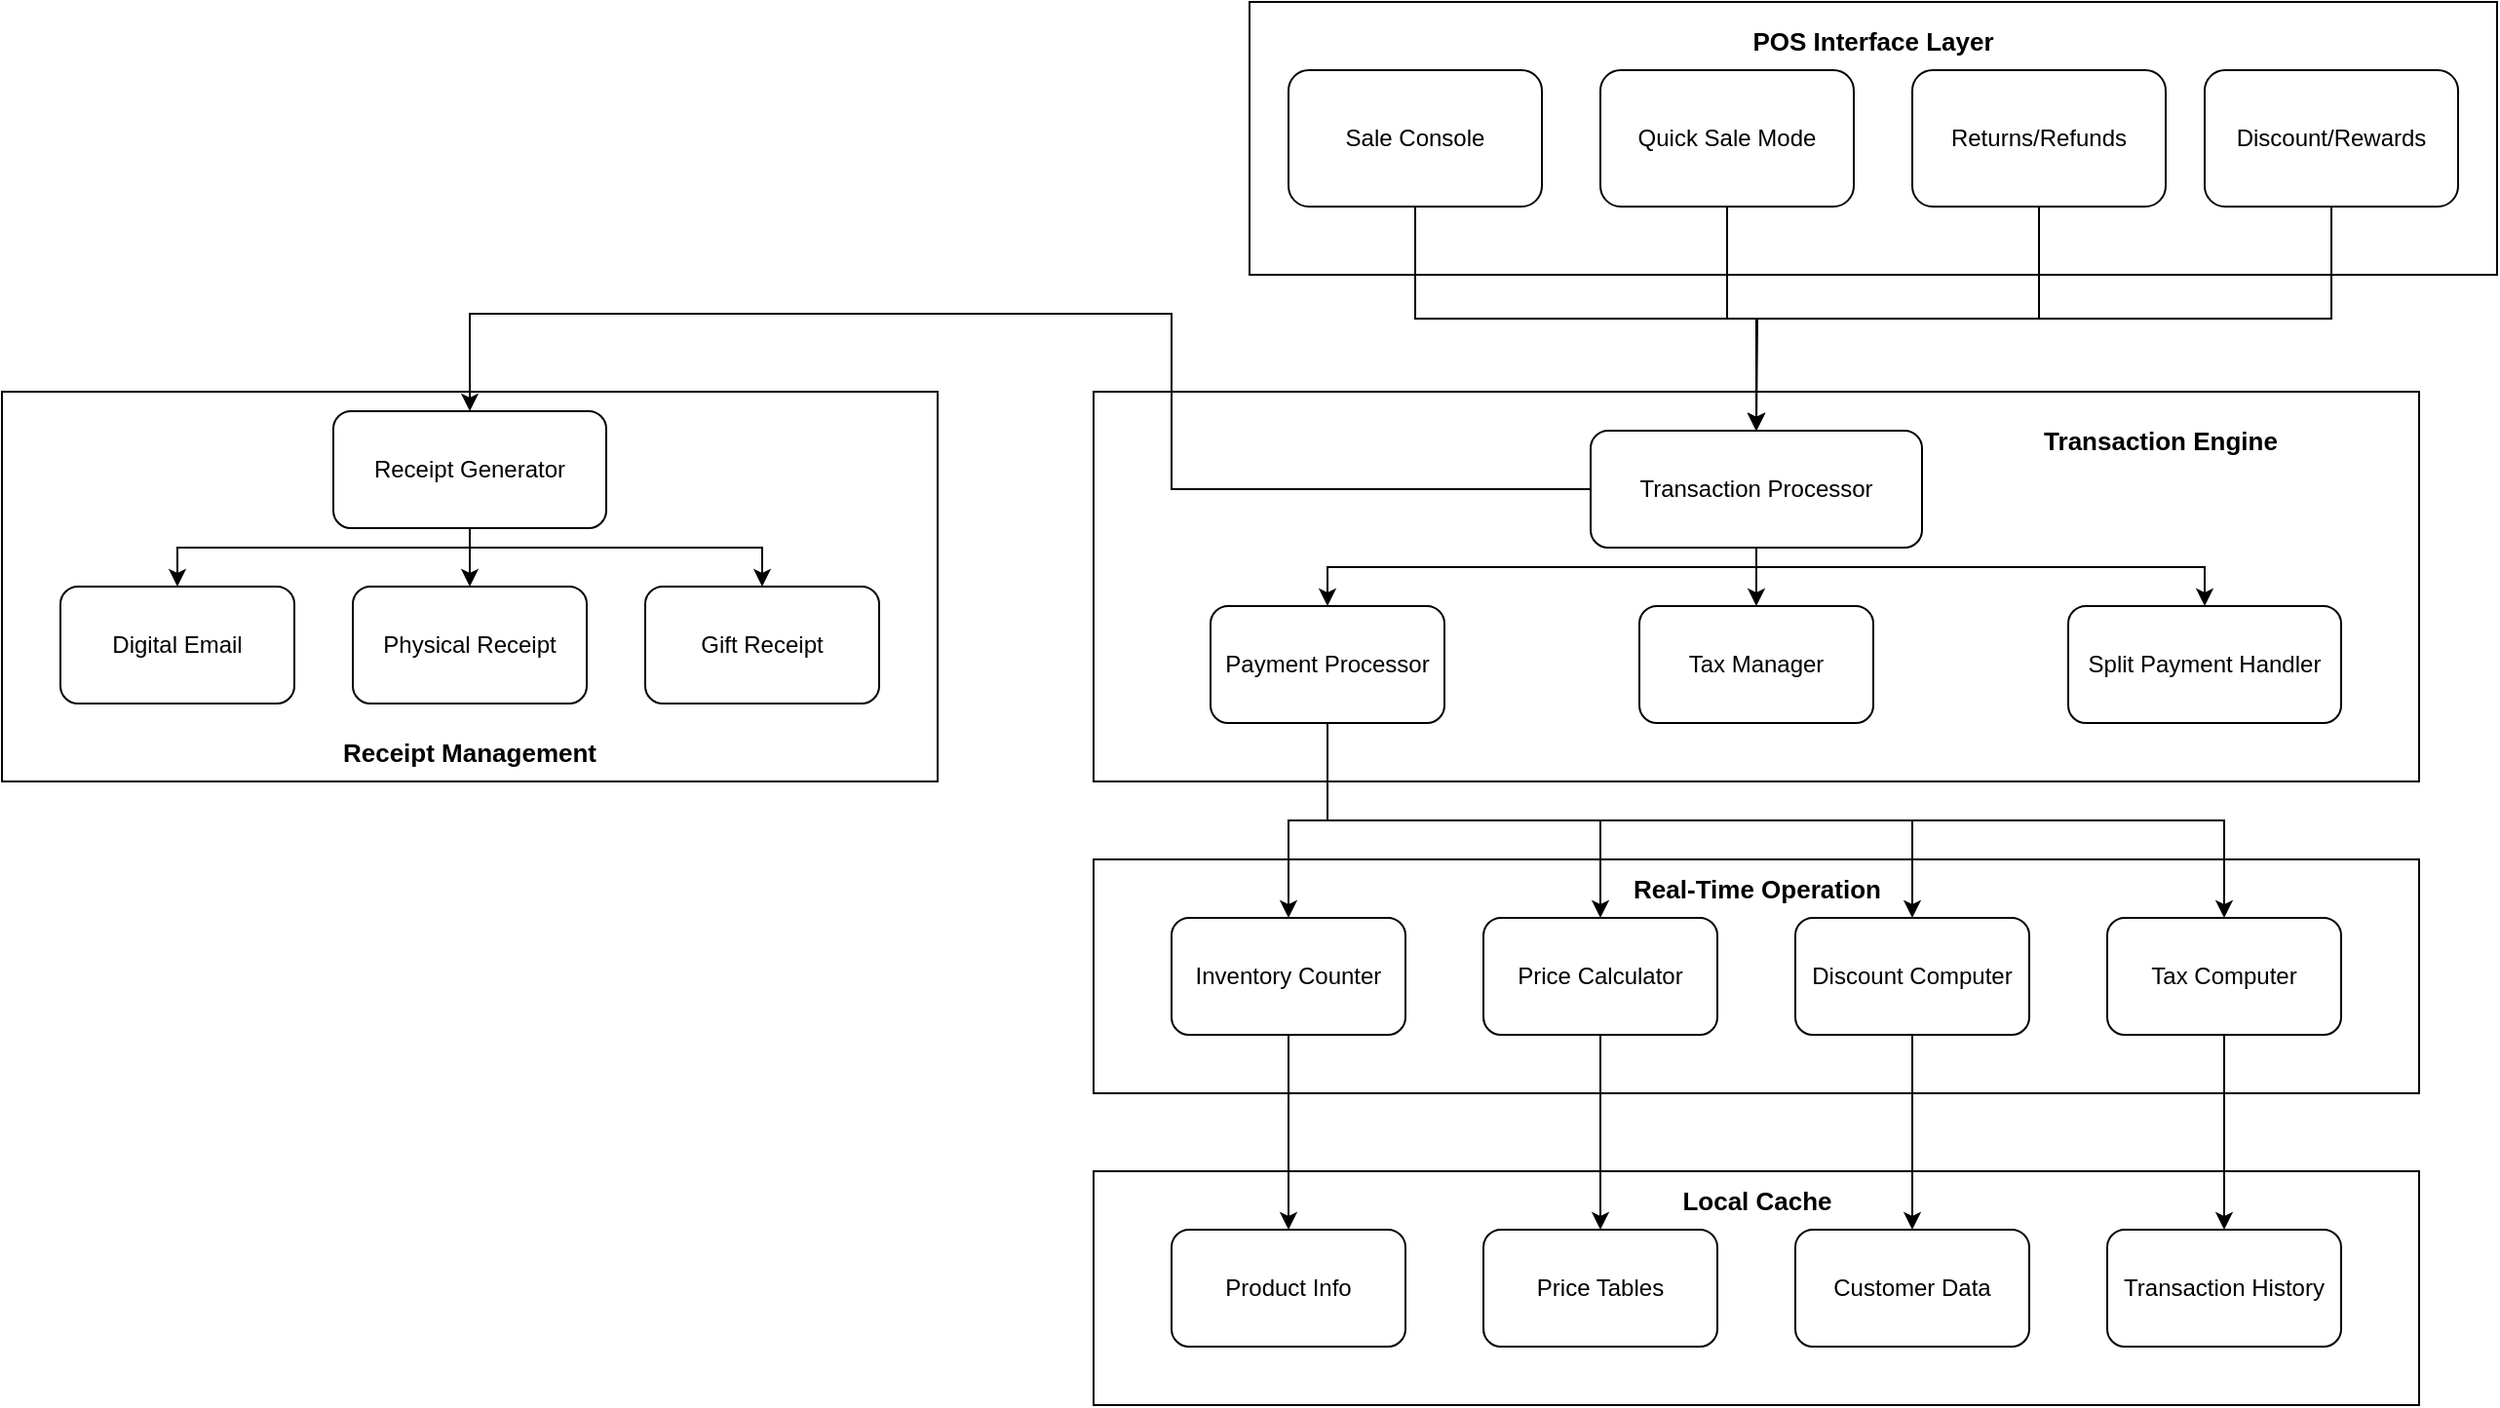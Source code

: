 <mxfile version="25.0.3">
  <diagram name="Page-1" id="lg15ASVOXkxG5HCrXa5D">
    <mxGraphModel dx="2032" dy="683" grid="1" gridSize="10" guides="1" tooltips="1" connect="1" arrows="1" fold="1" page="1" pageScale="1" pageWidth="850" pageHeight="1100" math="0" shadow="0">
      <root>
        <mxCell id="0" />
        <mxCell id="1" parent="0" />
        <mxCell id="Elm8jRyA7gBIBVSizPYm-1" value="" style="rounded=0;whiteSpace=wrap;html=1;" vertex="1" parent="1">
          <mxGeometry x="200" y="40" width="640" height="140" as="geometry" />
        </mxCell>
        <mxCell id="Elm8jRyA7gBIBVSizPYm-2" value="Sale Console" style="rounded=1;whiteSpace=wrap;html=1;" vertex="1" parent="1">
          <mxGeometry x="220" y="75" width="130" height="70" as="geometry" />
        </mxCell>
        <mxCell id="Elm8jRyA7gBIBVSizPYm-6" value="Quick Sale Mode" style="rounded=1;whiteSpace=wrap;html=1;" vertex="1" parent="1">
          <mxGeometry x="380" y="75" width="130" height="70" as="geometry" />
        </mxCell>
        <mxCell id="Elm8jRyA7gBIBVSizPYm-7" value="Returns/Refunds" style="rounded=1;whiteSpace=wrap;html=1;" vertex="1" parent="1">
          <mxGeometry x="540" y="75" width="130" height="70" as="geometry" />
        </mxCell>
        <mxCell id="Elm8jRyA7gBIBVSizPYm-8" value="Discount/Rewards" style="rounded=1;whiteSpace=wrap;html=1;" vertex="1" parent="1">
          <mxGeometry x="690" y="75" width="130" height="70" as="geometry" />
        </mxCell>
        <mxCell id="Elm8jRyA7gBIBVSizPYm-9" value="" style="rounded=0;whiteSpace=wrap;html=1;" vertex="1" parent="1">
          <mxGeometry x="120" y="240" width="680" height="200" as="geometry" />
        </mxCell>
        <mxCell id="Elm8jRyA7gBIBVSizPYm-10" value="POS Interface Layer" style="text;html=1;align=center;verticalAlign=middle;whiteSpace=wrap;rounded=0;fontStyle=1;fontSize=13;" vertex="1" parent="1">
          <mxGeometry x="445" y="45" width="150" height="30" as="geometry" />
        </mxCell>
        <mxCell id="Elm8jRyA7gBIBVSizPYm-32" style="edgeStyle=orthogonalEdgeStyle;rounded=0;orthogonalLoop=1;jettySize=auto;html=1;exitX=0.5;exitY=1;exitDx=0;exitDy=0;entryX=0.5;entryY=0;entryDx=0;entryDy=0;" edge="1" parent="1" source="Elm8jRyA7gBIBVSizPYm-11" target="Elm8jRyA7gBIBVSizPYm-12">
          <mxGeometry relative="1" as="geometry">
            <Array as="points">
              <mxPoint x="460" y="330" />
              <mxPoint x="240" y="330" />
            </Array>
          </mxGeometry>
        </mxCell>
        <mxCell id="Elm8jRyA7gBIBVSizPYm-33" style="edgeStyle=orthogonalEdgeStyle;rounded=0;orthogonalLoop=1;jettySize=auto;html=1;exitX=0.5;exitY=1;exitDx=0;exitDy=0;entryX=0.5;entryY=0;entryDx=0;entryDy=0;" edge="1" parent="1" source="Elm8jRyA7gBIBVSizPYm-11" target="Elm8jRyA7gBIBVSizPYm-14">
          <mxGeometry relative="1" as="geometry">
            <Array as="points">
              <mxPoint x="460" y="330" />
              <mxPoint x="690" y="330" />
            </Array>
          </mxGeometry>
        </mxCell>
        <mxCell id="Elm8jRyA7gBIBVSizPYm-34" style="edgeStyle=orthogonalEdgeStyle;rounded=0;orthogonalLoop=1;jettySize=auto;html=1;exitX=0.5;exitY=1;exitDx=0;exitDy=0;entryX=0.5;entryY=0;entryDx=0;entryDy=0;" edge="1" parent="1" source="Elm8jRyA7gBIBVSizPYm-11" target="Elm8jRyA7gBIBVSizPYm-13">
          <mxGeometry relative="1" as="geometry" />
        </mxCell>
        <mxCell id="Elm8jRyA7gBIBVSizPYm-11" value="Transaction Processor" style="rounded=1;whiteSpace=wrap;html=1;" vertex="1" parent="1">
          <mxGeometry x="375" y="260" width="170" height="60" as="geometry" />
        </mxCell>
        <mxCell id="Elm8jRyA7gBIBVSizPYm-12" value="Payment Processor" style="rounded=1;whiteSpace=wrap;html=1;" vertex="1" parent="1">
          <mxGeometry x="180" y="350" width="120" height="60" as="geometry" />
        </mxCell>
        <mxCell id="Elm8jRyA7gBIBVSizPYm-13" value="Tax Manager" style="rounded=1;whiteSpace=wrap;html=1;" vertex="1" parent="1">
          <mxGeometry x="400" y="350" width="120" height="60" as="geometry" />
        </mxCell>
        <mxCell id="Elm8jRyA7gBIBVSizPYm-14" value="Split Payment Handler" style="rounded=1;whiteSpace=wrap;html=1;" vertex="1" parent="1">
          <mxGeometry x="620" y="350" width="140" height="60" as="geometry" />
        </mxCell>
        <mxCell id="Elm8jRyA7gBIBVSizPYm-15" value="" style="rounded=0;whiteSpace=wrap;html=1;" vertex="1" parent="1">
          <mxGeometry x="-440" y="240" width="480" height="200" as="geometry" />
        </mxCell>
        <mxCell id="Elm8jRyA7gBIBVSizPYm-29" style="edgeStyle=orthogonalEdgeStyle;rounded=0;orthogonalLoop=1;jettySize=auto;html=1;exitX=0.5;exitY=1;exitDx=0;exitDy=0;" edge="1" parent="1" source="Elm8jRyA7gBIBVSizPYm-16" target="Elm8jRyA7gBIBVSizPYm-18">
          <mxGeometry relative="1" as="geometry">
            <Array as="points">
              <mxPoint x="-200" y="320" />
              <mxPoint x="-350" y="320" />
            </Array>
          </mxGeometry>
        </mxCell>
        <mxCell id="Elm8jRyA7gBIBVSizPYm-30" style="edgeStyle=orthogonalEdgeStyle;rounded=0;orthogonalLoop=1;jettySize=auto;html=1;exitX=0.5;exitY=1;exitDx=0;exitDy=0;entryX=0.5;entryY=0;entryDx=0;entryDy=0;" edge="1" parent="1" source="Elm8jRyA7gBIBVSizPYm-16" target="Elm8jRyA7gBIBVSizPYm-17">
          <mxGeometry relative="1" as="geometry" />
        </mxCell>
        <mxCell id="Elm8jRyA7gBIBVSizPYm-31" style="edgeStyle=orthogonalEdgeStyle;rounded=0;orthogonalLoop=1;jettySize=auto;html=1;exitX=0.5;exitY=1;exitDx=0;exitDy=0;" edge="1" parent="1" source="Elm8jRyA7gBIBVSizPYm-16" target="Elm8jRyA7gBIBVSizPYm-19">
          <mxGeometry relative="1" as="geometry">
            <Array as="points">
              <mxPoint x="-200" y="320" />
              <mxPoint x="-50" y="320" />
            </Array>
          </mxGeometry>
        </mxCell>
        <mxCell id="Elm8jRyA7gBIBVSizPYm-16" value="Receipt Generator" style="rounded=1;whiteSpace=wrap;html=1;" vertex="1" parent="1">
          <mxGeometry x="-270" y="250" width="140" height="60" as="geometry" />
        </mxCell>
        <mxCell id="Elm8jRyA7gBIBVSizPYm-17" value="Physical Receipt" style="rounded=1;whiteSpace=wrap;html=1;" vertex="1" parent="1">
          <mxGeometry x="-260" y="340" width="120" height="60" as="geometry" />
        </mxCell>
        <mxCell id="Elm8jRyA7gBIBVSizPYm-18" value="Digital Email" style="rounded=1;whiteSpace=wrap;html=1;" vertex="1" parent="1">
          <mxGeometry x="-410" y="340" width="120" height="60" as="geometry" />
        </mxCell>
        <mxCell id="Elm8jRyA7gBIBVSizPYm-19" value="Gift Receipt" style="rounded=1;whiteSpace=wrap;html=1;" vertex="1" parent="1">
          <mxGeometry x="-110" y="340" width="120" height="60" as="geometry" />
        </mxCell>
        <mxCell id="Elm8jRyA7gBIBVSizPYm-21" style="edgeStyle=orthogonalEdgeStyle;rounded=0;orthogonalLoop=1;jettySize=auto;html=1;exitX=0.5;exitY=1;exitDx=0;exitDy=0;entryX=0.5;entryY=0;entryDx=0;entryDy=0;" edge="1" parent="1" source="Elm8jRyA7gBIBVSizPYm-2" target="Elm8jRyA7gBIBVSizPYm-11">
          <mxGeometry relative="1" as="geometry" />
        </mxCell>
        <mxCell id="Elm8jRyA7gBIBVSizPYm-22" style="edgeStyle=orthogonalEdgeStyle;rounded=0;orthogonalLoop=1;jettySize=auto;html=1;exitX=0.5;exitY=1;exitDx=0;exitDy=0;" edge="1" parent="1" source="Elm8jRyA7gBIBVSizPYm-6">
          <mxGeometry relative="1" as="geometry">
            <mxPoint x="460" y="260" as="targetPoint" />
          </mxGeometry>
        </mxCell>
        <mxCell id="Elm8jRyA7gBIBVSizPYm-23" style="edgeStyle=orthogonalEdgeStyle;rounded=0;orthogonalLoop=1;jettySize=auto;html=1;entryX=0.5;entryY=0;entryDx=0;entryDy=0;" edge="1" parent="1" source="Elm8jRyA7gBIBVSizPYm-7" target="Elm8jRyA7gBIBVSizPYm-11">
          <mxGeometry relative="1" as="geometry" />
        </mxCell>
        <mxCell id="Elm8jRyA7gBIBVSizPYm-26" style="edgeStyle=orthogonalEdgeStyle;rounded=0;orthogonalLoop=1;jettySize=auto;html=1;exitX=0.5;exitY=1;exitDx=0;exitDy=0;entryX=0.5;entryY=0;entryDx=0;entryDy=0;" edge="1" parent="1" source="Elm8jRyA7gBIBVSizPYm-8" target="Elm8jRyA7gBIBVSizPYm-11">
          <mxGeometry relative="1" as="geometry" />
        </mxCell>
        <mxCell id="Elm8jRyA7gBIBVSizPYm-27" value="Receipt Management" style="text;html=1;align=center;verticalAlign=middle;whiteSpace=wrap;rounded=0;fontStyle=1;fontSize=13;" vertex="1" parent="1">
          <mxGeometry x="-295" y="410" width="190" height="30" as="geometry" />
        </mxCell>
        <mxCell id="Elm8jRyA7gBIBVSizPYm-28" style="edgeStyle=orthogonalEdgeStyle;rounded=0;orthogonalLoop=1;jettySize=auto;html=1;exitX=0;exitY=0.5;exitDx=0;exitDy=0;entryX=0.5;entryY=0;entryDx=0;entryDy=0;" edge="1" parent="1" source="Elm8jRyA7gBIBVSizPYm-11" target="Elm8jRyA7gBIBVSizPYm-16">
          <mxGeometry relative="1" as="geometry">
            <Array as="points">
              <mxPoint x="160" y="290" />
              <mxPoint x="160" y="200" />
              <mxPoint x="-200" y="200" />
            </Array>
          </mxGeometry>
        </mxCell>
        <mxCell id="Elm8jRyA7gBIBVSizPYm-35" value="" style="rounded=0;whiteSpace=wrap;html=1;" vertex="1" parent="1">
          <mxGeometry x="120" y="480" width="680" height="120" as="geometry" />
        </mxCell>
        <mxCell id="Elm8jRyA7gBIBVSizPYm-36" value="" style="rounded=0;whiteSpace=wrap;html=1;" vertex="1" parent="1">
          <mxGeometry x="120" y="640" width="680" height="120" as="geometry" />
        </mxCell>
        <mxCell id="Elm8jRyA7gBIBVSizPYm-37" value="&lt;b&gt;Real-Time Operation&lt;/b&gt;" style="text;html=1;align=center;verticalAlign=middle;whiteSpace=wrap;rounded=0;fontSize=13;" vertex="1" parent="1">
          <mxGeometry x="347.5" y="480" width="225" height="30" as="geometry" />
        </mxCell>
        <mxCell id="Elm8jRyA7gBIBVSizPYm-38" value="&lt;b&gt;Local Cache&lt;/b&gt;" style="text;html=1;align=center;verticalAlign=middle;whiteSpace=wrap;rounded=0;fontSize=13;" vertex="1" parent="1">
          <mxGeometry x="347.5" y="640" width="225" height="30" as="geometry" />
        </mxCell>
        <mxCell id="Elm8jRyA7gBIBVSizPYm-39" value="Transaction Engine" style="text;html=1;align=center;verticalAlign=middle;whiteSpace=wrap;rounded=0;fontStyle=1;fontSize=13;" vertex="1" parent="1">
          <mxGeometry x="595" y="250" width="145" height="30" as="geometry" />
        </mxCell>
        <mxCell id="Elm8jRyA7gBIBVSizPYm-54" style="edgeStyle=orthogonalEdgeStyle;rounded=0;orthogonalLoop=1;jettySize=auto;html=1;exitX=0.5;exitY=1;exitDx=0;exitDy=0;entryX=0.5;entryY=0;entryDx=0;entryDy=0;" edge="1" parent="1" source="Elm8jRyA7gBIBVSizPYm-40" target="Elm8jRyA7gBIBVSizPYm-47">
          <mxGeometry relative="1" as="geometry" />
        </mxCell>
        <mxCell id="Elm8jRyA7gBIBVSizPYm-40" value="Inventory Counter" style="rounded=1;whiteSpace=wrap;html=1;" vertex="1" parent="1">
          <mxGeometry x="160" y="510" width="120" height="60" as="geometry" />
        </mxCell>
        <mxCell id="Elm8jRyA7gBIBVSizPYm-55" style="edgeStyle=orthogonalEdgeStyle;rounded=0;orthogonalLoop=1;jettySize=auto;html=1;exitX=0.5;exitY=1;exitDx=0;exitDy=0;" edge="1" parent="1" source="Elm8jRyA7gBIBVSizPYm-41" target="Elm8jRyA7gBIBVSizPYm-46">
          <mxGeometry relative="1" as="geometry" />
        </mxCell>
        <mxCell id="Elm8jRyA7gBIBVSizPYm-41" value="Price Calculator" style="rounded=1;whiteSpace=wrap;html=1;" vertex="1" parent="1">
          <mxGeometry x="320" y="510" width="120" height="60" as="geometry" />
        </mxCell>
        <mxCell id="Elm8jRyA7gBIBVSizPYm-56" style="edgeStyle=orthogonalEdgeStyle;rounded=0;orthogonalLoop=1;jettySize=auto;html=1;exitX=0.5;exitY=1;exitDx=0;exitDy=0;" edge="1" parent="1" source="Elm8jRyA7gBIBVSizPYm-42" target="Elm8jRyA7gBIBVSizPYm-45">
          <mxGeometry relative="1" as="geometry" />
        </mxCell>
        <mxCell id="Elm8jRyA7gBIBVSizPYm-42" value="Discount Computer" style="rounded=1;whiteSpace=wrap;html=1;" vertex="1" parent="1">
          <mxGeometry x="480" y="510" width="120" height="60" as="geometry" />
        </mxCell>
        <mxCell id="Elm8jRyA7gBIBVSizPYm-57" style="edgeStyle=orthogonalEdgeStyle;rounded=0;orthogonalLoop=1;jettySize=auto;html=1;exitX=0.5;exitY=1;exitDx=0;exitDy=0;entryX=0.5;entryY=0;entryDx=0;entryDy=0;" edge="1" parent="1" source="Elm8jRyA7gBIBVSizPYm-43" target="Elm8jRyA7gBIBVSizPYm-44">
          <mxGeometry relative="1" as="geometry" />
        </mxCell>
        <mxCell id="Elm8jRyA7gBIBVSizPYm-43" value="Tax Computer" style="rounded=1;whiteSpace=wrap;html=1;" vertex="1" parent="1">
          <mxGeometry x="640" y="510" width="120" height="60" as="geometry" />
        </mxCell>
        <mxCell id="Elm8jRyA7gBIBVSizPYm-44" value="Transaction History" style="rounded=1;whiteSpace=wrap;html=1;" vertex="1" parent="1">
          <mxGeometry x="640" y="670" width="120" height="60" as="geometry" />
        </mxCell>
        <mxCell id="Elm8jRyA7gBIBVSizPYm-45" value="Customer Data" style="rounded=1;whiteSpace=wrap;html=1;" vertex="1" parent="1">
          <mxGeometry x="480" y="670" width="120" height="60" as="geometry" />
        </mxCell>
        <mxCell id="Elm8jRyA7gBIBVSizPYm-46" value="Price Tables" style="rounded=1;whiteSpace=wrap;html=1;" vertex="1" parent="1">
          <mxGeometry x="320" y="670" width="120" height="60" as="geometry" />
        </mxCell>
        <mxCell id="Elm8jRyA7gBIBVSizPYm-47" value="Product Info" style="rounded=1;whiteSpace=wrap;html=1;" vertex="1" parent="1">
          <mxGeometry x="160" y="670" width="120" height="60" as="geometry" />
        </mxCell>
        <mxCell id="Elm8jRyA7gBIBVSizPYm-48" style="edgeStyle=orthogonalEdgeStyle;rounded=0;orthogonalLoop=1;jettySize=auto;html=1;exitX=0.5;exitY=1;exitDx=0;exitDy=0;entryX=0.5;entryY=0;entryDx=0;entryDy=0;" edge="1" parent="1" source="Elm8jRyA7gBIBVSizPYm-12" target="Elm8jRyA7gBIBVSizPYm-40">
          <mxGeometry relative="1" as="geometry" />
        </mxCell>
        <mxCell id="Elm8jRyA7gBIBVSizPYm-50" style="edgeStyle=orthogonalEdgeStyle;rounded=0;orthogonalLoop=1;jettySize=auto;html=1;exitX=0.5;exitY=1;exitDx=0;exitDy=0;" edge="1" parent="1" source="Elm8jRyA7gBIBVSizPYm-12" target="Elm8jRyA7gBIBVSizPYm-43">
          <mxGeometry relative="1" as="geometry" />
        </mxCell>
        <mxCell id="Elm8jRyA7gBIBVSizPYm-51" style="edgeStyle=orthogonalEdgeStyle;rounded=0;orthogonalLoop=1;jettySize=auto;html=1;exitX=0.5;exitY=1;exitDx=0;exitDy=0;" edge="1" parent="1" source="Elm8jRyA7gBIBVSizPYm-12" target="Elm8jRyA7gBIBVSizPYm-42">
          <mxGeometry relative="1" as="geometry" />
        </mxCell>
        <mxCell id="Elm8jRyA7gBIBVSizPYm-52" style="edgeStyle=orthogonalEdgeStyle;rounded=0;orthogonalLoop=1;jettySize=auto;html=1;exitX=0.5;exitY=1;exitDx=0;exitDy=0;" edge="1" parent="1" source="Elm8jRyA7gBIBVSizPYm-12" target="Elm8jRyA7gBIBVSizPYm-41">
          <mxGeometry relative="1" as="geometry" />
        </mxCell>
      </root>
    </mxGraphModel>
  </diagram>
</mxfile>
